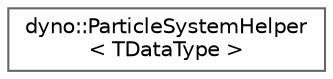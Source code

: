 digraph "Graphical Class Hierarchy"
{
 // LATEX_PDF_SIZE
  bgcolor="transparent";
  edge [fontname=Helvetica,fontsize=10,labelfontname=Helvetica,labelfontsize=10];
  node [fontname=Helvetica,fontsize=10,shape=box,height=0.2,width=0.4];
  rankdir="LR";
  Node0 [id="Node000000",label="dyno::ParticleSystemHelper\l\< TDataType \>",height=0.2,width=0.4,color="grey40", fillcolor="white", style="filled",URL="$classdyno_1_1_particle_system_helper.html",tooltip=" "];
}
